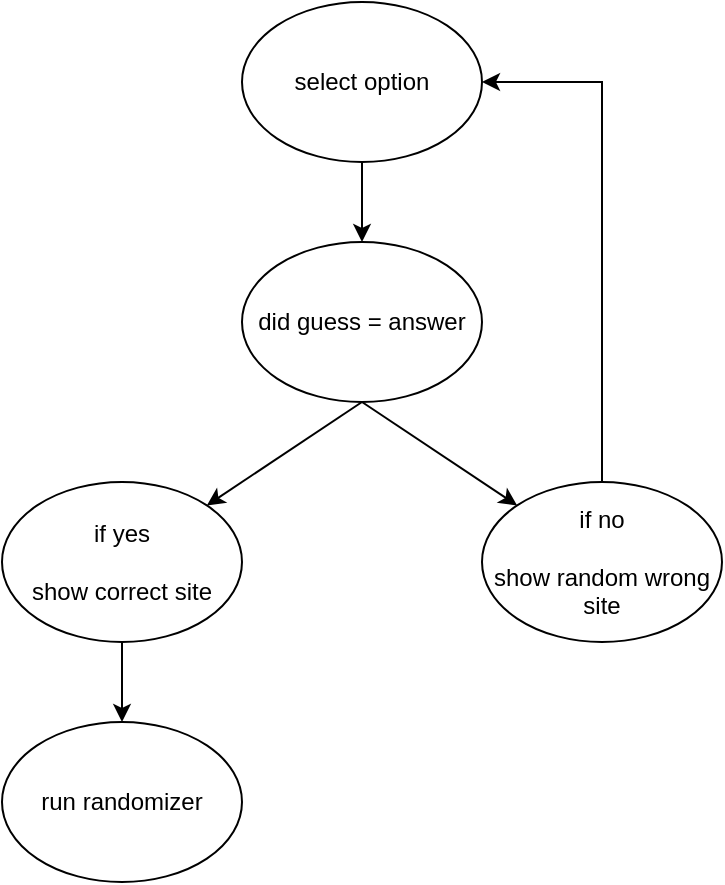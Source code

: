 <mxfile version="13.6.2" type="device"><diagram id="6ANjGKHPoHdbhKEM0ZCI" name="Page-1"><mxGraphModel dx="868" dy="450" grid="1" gridSize="10" guides="1" tooltips="1" connect="1" arrows="1" fold="1" page="1" pageScale="1" pageWidth="850" pageHeight="1100" math="0" shadow="0"><root><mxCell id="0"/><mxCell id="1" parent="0"/><mxCell id="oocRW5Fj2qWWJNXkGuHe-4" value="" style="edgeStyle=orthogonalEdgeStyle;rounded=0;orthogonalLoop=1;jettySize=auto;html=1;" edge="1" parent="1" source="oocRW5Fj2qWWJNXkGuHe-1" target="oocRW5Fj2qWWJNXkGuHe-2"><mxGeometry relative="1" as="geometry"/></mxCell><mxCell id="oocRW5Fj2qWWJNXkGuHe-1" value="select option" style="ellipse;whiteSpace=wrap;html=1;" vertex="1" parent="1"><mxGeometry x="320" y="40" width="120" height="80" as="geometry"/></mxCell><mxCell id="oocRW5Fj2qWWJNXkGuHe-2" value="did guess = answer" style="ellipse;whiteSpace=wrap;html=1;" vertex="1" parent="1"><mxGeometry x="320" y="160" width="120" height="80" as="geometry"/></mxCell><mxCell id="oocRW5Fj2qWWJNXkGuHe-5" value="" style="endArrow=classic;html=1;" edge="1" parent="1" target="oocRW5Fj2qWWJNXkGuHe-7"><mxGeometry width="50" height="50" relative="1" as="geometry"><mxPoint x="380" y="240" as="sourcePoint"/><mxPoint x="320" y="290" as="targetPoint"/></mxGeometry></mxCell><mxCell id="oocRW5Fj2qWWJNXkGuHe-6" value="" style="endArrow=classic;html=1;exitX=0.5;exitY=1;exitDx=0;exitDy=0;entryX=0;entryY=0;entryDx=0;entryDy=0;" edge="1" parent="1" source="oocRW5Fj2qWWJNXkGuHe-2" target="oocRW5Fj2qWWJNXkGuHe-8"><mxGeometry width="50" height="50" relative="1" as="geometry"><mxPoint x="390" y="250" as="sourcePoint"/><mxPoint x="440" y="290" as="targetPoint"/></mxGeometry></mxCell><mxCell id="oocRW5Fj2qWWJNXkGuHe-10" value="" style="edgeStyle=orthogonalEdgeStyle;rounded=0;orthogonalLoop=1;jettySize=auto;html=1;" edge="1" parent="1" source="oocRW5Fj2qWWJNXkGuHe-7" target="oocRW5Fj2qWWJNXkGuHe-9"><mxGeometry relative="1" as="geometry"/></mxCell><mxCell id="oocRW5Fj2qWWJNXkGuHe-7" value="if yes&lt;br&gt;&lt;br&gt;show correct site" style="ellipse;whiteSpace=wrap;html=1;" vertex="1" parent="1"><mxGeometry x="200" y="280" width="120" height="80" as="geometry"/></mxCell><mxCell id="oocRW5Fj2qWWJNXkGuHe-17" style="edgeStyle=orthogonalEdgeStyle;rounded=0;orthogonalLoop=1;jettySize=auto;html=1;exitX=0.5;exitY=0;exitDx=0;exitDy=0;entryX=1;entryY=0.5;entryDx=0;entryDy=0;" edge="1" parent="1" source="oocRW5Fj2qWWJNXkGuHe-8" target="oocRW5Fj2qWWJNXkGuHe-1"><mxGeometry relative="1" as="geometry"/></mxCell><mxCell id="oocRW5Fj2qWWJNXkGuHe-8" value="if no&lt;br&gt;&lt;br&gt;show random wrong site" style="ellipse;whiteSpace=wrap;html=1;" vertex="1" parent="1"><mxGeometry x="440" y="280" width="120" height="80" as="geometry"/></mxCell><mxCell id="oocRW5Fj2qWWJNXkGuHe-9" value="run randomizer" style="ellipse;whiteSpace=wrap;html=1;" vertex="1" parent="1"><mxGeometry x="200" y="400" width="120" height="80" as="geometry"/></mxCell></root></mxGraphModel></diagram></mxfile>
